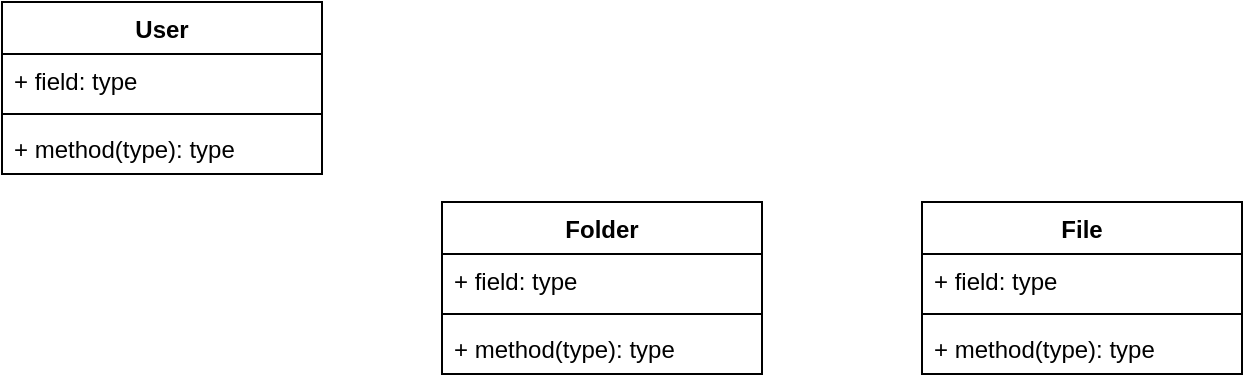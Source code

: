 <mxfile version="21.1.7" type="device">
  <diagram name="Page-1" id="DZErk6sKRwGDKdZB_yAK">
    <mxGraphModel dx="823" dy="484" grid="1" gridSize="10" guides="1" tooltips="1" connect="1" arrows="1" fold="1" page="1" pageScale="1" pageWidth="850" pageHeight="1100" math="0" shadow="0">
      <root>
        <mxCell id="0" />
        <mxCell id="1" parent="0" />
        <mxCell id="AR2Elw2tfU86bnICXL91-5" value="User" style="swimlane;fontStyle=1;align=center;verticalAlign=top;childLayout=stackLayout;horizontal=1;startSize=26;horizontalStack=0;resizeParent=1;resizeParentMax=0;resizeLast=0;collapsible=1;marginBottom=0;whiteSpace=wrap;html=1;" vertex="1" parent="1">
          <mxGeometry x="110" y="110" width="160" height="86" as="geometry" />
        </mxCell>
        <mxCell id="AR2Elw2tfU86bnICXL91-6" value="+ field: type" style="text;strokeColor=none;fillColor=none;align=left;verticalAlign=top;spacingLeft=4;spacingRight=4;overflow=hidden;rotatable=0;points=[[0,0.5],[1,0.5]];portConstraint=eastwest;whiteSpace=wrap;html=1;" vertex="1" parent="AR2Elw2tfU86bnICXL91-5">
          <mxGeometry y="26" width="160" height="26" as="geometry" />
        </mxCell>
        <mxCell id="AR2Elw2tfU86bnICXL91-7" value="" style="line;strokeWidth=1;fillColor=none;align=left;verticalAlign=middle;spacingTop=-1;spacingLeft=3;spacingRight=3;rotatable=0;labelPosition=right;points=[];portConstraint=eastwest;strokeColor=inherit;" vertex="1" parent="AR2Elw2tfU86bnICXL91-5">
          <mxGeometry y="52" width="160" height="8" as="geometry" />
        </mxCell>
        <mxCell id="AR2Elw2tfU86bnICXL91-8" value="+ method(type): type" style="text;strokeColor=none;fillColor=none;align=left;verticalAlign=top;spacingLeft=4;spacingRight=4;overflow=hidden;rotatable=0;points=[[0,0.5],[1,0.5]];portConstraint=eastwest;whiteSpace=wrap;html=1;" vertex="1" parent="AR2Elw2tfU86bnICXL91-5">
          <mxGeometry y="60" width="160" height="26" as="geometry" />
        </mxCell>
        <mxCell id="AR2Elw2tfU86bnICXL91-9" value="Folder" style="swimlane;fontStyle=1;align=center;verticalAlign=top;childLayout=stackLayout;horizontal=1;startSize=26;horizontalStack=0;resizeParent=1;resizeParentMax=0;resizeLast=0;collapsible=1;marginBottom=0;whiteSpace=wrap;html=1;" vertex="1" parent="1">
          <mxGeometry x="330" y="210" width="160" height="86" as="geometry" />
        </mxCell>
        <mxCell id="AR2Elw2tfU86bnICXL91-10" value="+ field: type" style="text;strokeColor=none;fillColor=none;align=left;verticalAlign=top;spacingLeft=4;spacingRight=4;overflow=hidden;rotatable=0;points=[[0,0.5],[1,0.5]];portConstraint=eastwest;whiteSpace=wrap;html=1;" vertex="1" parent="AR2Elw2tfU86bnICXL91-9">
          <mxGeometry y="26" width="160" height="26" as="geometry" />
        </mxCell>
        <mxCell id="AR2Elw2tfU86bnICXL91-11" value="" style="line;strokeWidth=1;fillColor=none;align=left;verticalAlign=middle;spacingTop=-1;spacingLeft=3;spacingRight=3;rotatable=0;labelPosition=right;points=[];portConstraint=eastwest;strokeColor=inherit;" vertex="1" parent="AR2Elw2tfU86bnICXL91-9">
          <mxGeometry y="52" width="160" height="8" as="geometry" />
        </mxCell>
        <mxCell id="AR2Elw2tfU86bnICXL91-12" value="+ method(type): type" style="text;strokeColor=none;fillColor=none;align=left;verticalAlign=top;spacingLeft=4;spacingRight=4;overflow=hidden;rotatable=0;points=[[0,0.5],[1,0.5]];portConstraint=eastwest;whiteSpace=wrap;html=1;" vertex="1" parent="AR2Elw2tfU86bnICXL91-9">
          <mxGeometry y="60" width="160" height="26" as="geometry" />
        </mxCell>
        <mxCell id="AR2Elw2tfU86bnICXL91-13" value="File" style="swimlane;fontStyle=1;align=center;verticalAlign=top;childLayout=stackLayout;horizontal=1;startSize=26;horizontalStack=0;resizeParent=1;resizeParentMax=0;resizeLast=0;collapsible=1;marginBottom=0;whiteSpace=wrap;html=1;" vertex="1" parent="1">
          <mxGeometry x="570" y="210" width="160" height="86" as="geometry" />
        </mxCell>
        <mxCell id="AR2Elw2tfU86bnICXL91-14" value="+ field: type" style="text;strokeColor=none;fillColor=none;align=left;verticalAlign=top;spacingLeft=4;spacingRight=4;overflow=hidden;rotatable=0;points=[[0,0.5],[1,0.5]];portConstraint=eastwest;whiteSpace=wrap;html=1;" vertex="1" parent="AR2Elw2tfU86bnICXL91-13">
          <mxGeometry y="26" width="160" height="26" as="geometry" />
        </mxCell>
        <mxCell id="AR2Elw2tfU86bnICXL91-15" value="" style="line;strokeWidth=1;fillColor=none;align=left;verticalAlign=middle;spacingTop=-1;spacingLeft=3;spacingRight=3;rotatable=0;labelPosition=right;points=[];portConstraint=eastwest;strokeColor=inherit;" vertex="1" parent="AR2Elw2tfU86bnICXL91-13">
          <mxGeometry y="52" width="160" height="8" as="geometry" />
        </mxCell>
        <mxCell id="AR2Elw2tfU86bnICXL91-16" value="+ method(type): type" style="text;strokeColor=none;fillColor=none;align=left;verticalAlign=top;spacingLeft=4;spacingRight=4;overflow=hidden;rotatable=0;points=[[0,0.5],[1,0.5]];portConstraint=eastwest;whiteSpace=wrap;html=1;" vertex="1" parent="AR2Elw2tfU86bnICXL91-13">
          <mxGeometry y="60" width="160" height="26" as="geometry" />
        </mxCell>
      </root>
    </mxGraphModel>
  </diagram>
</mxfile>
